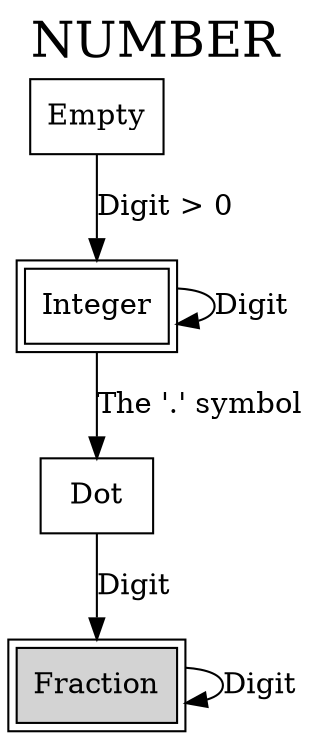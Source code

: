 digraph {
  label="NUMBER";
  labelloc=t;
  fontsize=24;
  node [shape=box];

  empty [label="Empty"];
  integer [label="Integer",peripheries=2];
  dot [label="Dot"];
  fraction [label="Fraction",peripheries=2,bgcolor="black",style="filled"];

  empty -> integer [label="Digit > 0"];
  integer -> integer [label="Digit"];
  integer -> dot [label="The '.' symbol"];
  dot -> fraction [label="Digit"];
  fraction -> fraction [label="Digit"];
}